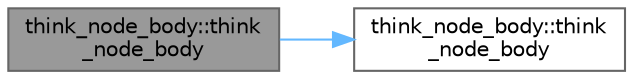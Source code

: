 digraph "think_node_body::think_node_body"
{
 // LATEX_PDF_SIZE
  bgcolor="transparent";
  edge [fontname=Helvetica,fontsize=10,labelfontname=Helvetica,labelfontsize=10];
  node [fontname=Helvetica,fontsize=10,shape=box,height=0.2,width=0.4];
  rankdir="LR";
  Node1 [id="Node000001",label="think_node_body::think\l_node_body",height=0.2,width=0.4,color="gray40", fillcolor="grey60", style="filled", fontcolor="black",tooltip=" "];
  Node1 -> Node2 [id="edge1_Node000001_Node000002",color="steelblue1",style="solid",tooltip=" "];
  Node2 [id="Node000002",label="think_node_body::think\l_node_body",height=0.2,width=0.4,color="grey40", fillcolor="white", style="filled",URL="$classthink__node__body.html#af71c48649e07612c032ebaf17bfb399c",tooltip=" "];
}
